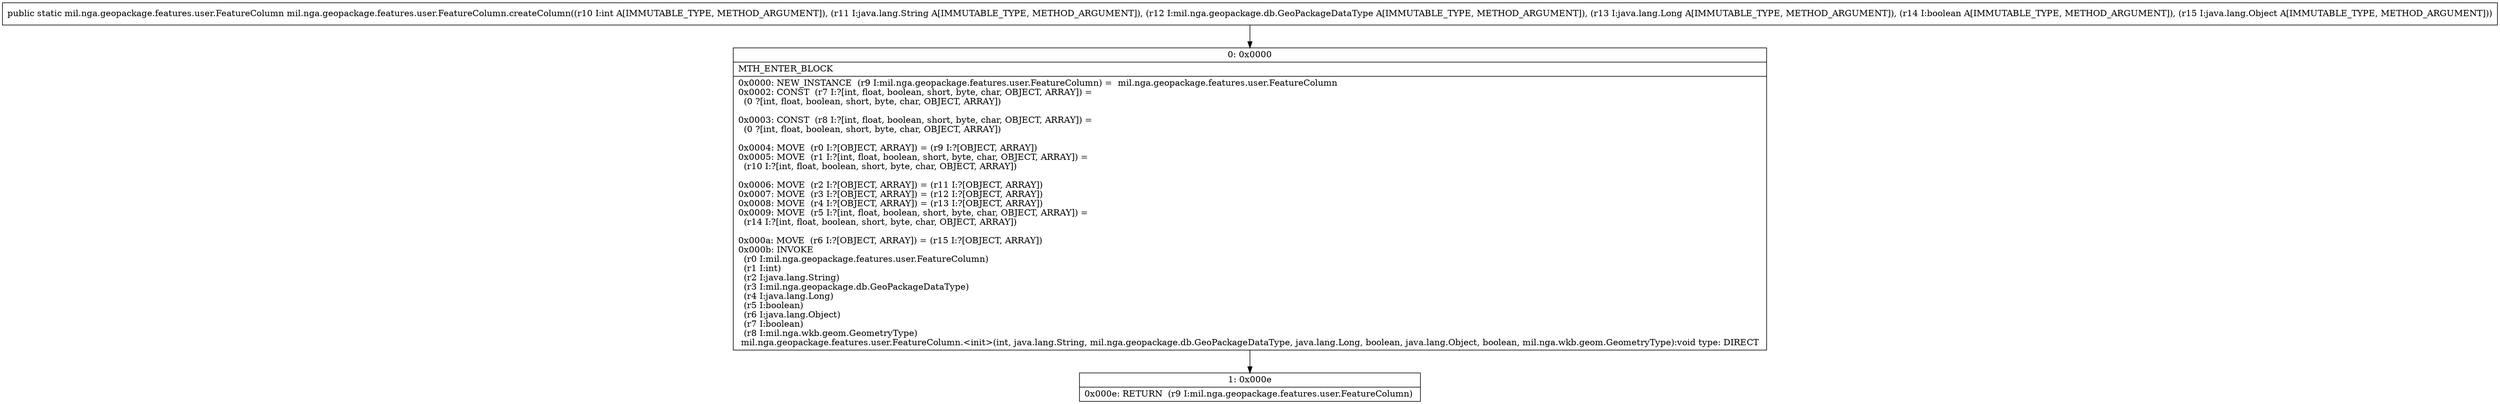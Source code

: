 digraph "CFG formil.nga.geopackage.features.user.FeatureColumn.createColumn(ILjava\/lang\/String;Lmil\/nga\/geopackage\/db\/GeoPackageDataType;Ljava\/lang\/Long;ZLjava\/lang\/Object;)Lmil\/nga\/geopackage\/features\/user\/FeatureColumn;" {
Node_0 [shape=record,label="{0\:\ 0x0000|MTH_ENTER_BLOCK\l|0x0000: NEW_INSTANCE  (r9 I:mil.nga.geopackage.features.user.FeatureColumn) =  mil.nga.geopackage.features.user.FeatureColumn \l0x0002: CONST  (r7 I:?[int, float, boolean, short, byte, char, OBJECT, ARRAY]) = \l  (0 ?[int, float, boolean, short, byte, char, OBJECT, ARRAY])\l \l0x0003: CONST  (r8 I:?[int, float, boolean, short, byte, char, OBJECT, ARRAY]) = \l  (0 ?[int, float, boolean, short, byte, char, OBJECT, ARRAY])\l \l0x0004: MOVE  (r0 I:?[OBJECT, ARRAY]) = (r9 I:?[OBJECT, ARRAY]) \l0x0005: MOVE  (r1 I:?[int, float, boolean, short, byte, char, OBJECT, ARRAY]) = \l  (r10 I:?[int, float, boolean, short, byte, char, OBJECT, ARRAY])\l \l0x0006: MOVE  (r2 I:?[OBJECT, ARRAY]) = (r11 I:?[OBJECT, ARRAY]) \l0x0007: MOVE  (r3 I:?[OBJECT, ARRAY]) = (r12 I:?[OBJECT, ARRAY]) \l0x0008: MOVE  (r4 I:?[OBJECT, ARRAY]) = (r13 I:?[OBJECT, ARRAY]) \l0x0009: MOVE  (r5 I:?[int, float, boolean, short, byte, char, OBJECT, ARRAY]) = \l  (r14 I:?[int, float, boolean, short, byte, char, OBJECT, ARRAY])\l \l0x000a: MOVE  (r6 I:?[OBJECT, ARRAY]) = (r15 I:?[OBJECT, ARRAY]) \l0x000b: INVOKE  \l  (r0 I:mil.nga.geopackage.features.user.FeatureColumn)\l  (r1 I:int)\l  (r2 I:java.lang.String)\l  (r3 I:mil.nga.geopackage.db.GeoPackageDataType)\l  (r4 I:java.lang.Long)\l  (r5 I:boolean)\l  (r6 I:java.lang.Object)\l  (r7 I:boolean)\l  (r8 I:mil.nga.wkb.geom.GeometryType)\l mil.nga.geopackage.features.user.FeatureColumn.\<init\>(int, java.lang.String, mil.nga.geopackage.db.GeoPackageDataType, java.lang.Long, boolean, java.lang.Object, boolean, mil.nga.wkb.geom.GeometryType):void type: DIRECT \l}"];
Node_1 [shape=record,label="{1\:\ 0x000e|0x000e: RETURN  (r9 I:mil.nga.geopackage.features.user.FeatureColumn) \l}"];
MethodNode[shape=record,label="{public static mil.nga.geopackage.features.user.FeatureColumn mil.nga.geopackage.features.user.FeatureColumn.createColumn((r10 I:int A[IMMUTABLE_TYPE, METHOD_ARGUMENT]), (r11 I:java.lang.String A[IMMUTABLE_TYPE, METHOD_ARGUMENT]), (r12 I:mil.nga.geopackage.db.GeoPackageDataType A[IMMUTABLE_TYPE, METHOD_ARGUMENT]), (r13 I:java.lang.Long A[IMMUTABLE_TYPE, METHOD_ARGUMENT]), (r14 I:boolean A[IMMUTABLE_TYPE, METHOD_ARGUMENT]), (r15 I:java.lang.Object A[IMMUTABLE_TYPE, METHOD_ARGUMENT])) }"];
MethodNode -> Node_0;
Node_0 -> Node_1;
}

